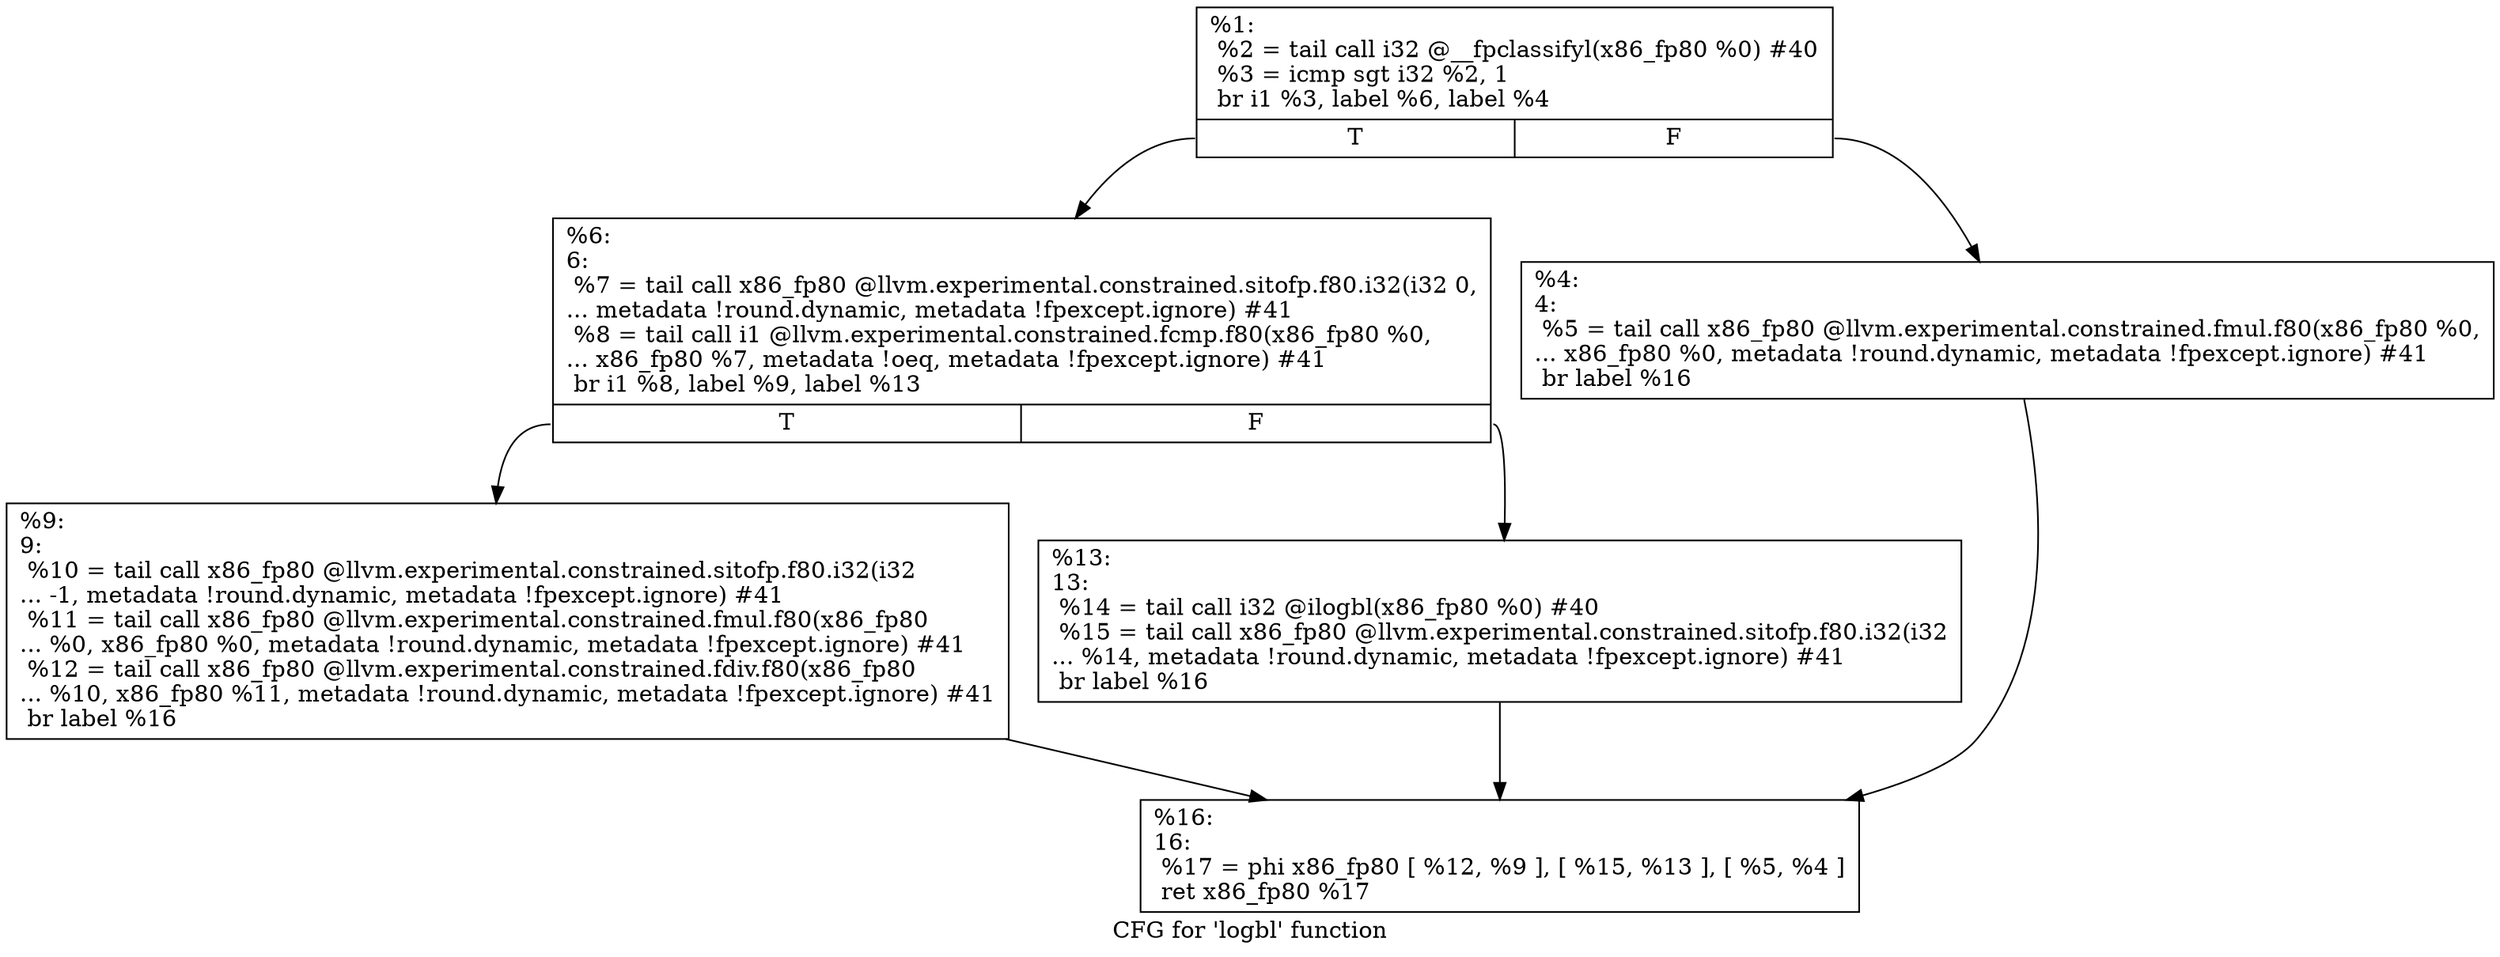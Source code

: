 digraph "CFG for 'logbl' function" {
	label="CFG for 'logbl' function";

	Node0x1ccf0e0 [shape=record,label="{%1:\l  %2 = tail call i32 @__fpclassifyl(x86_fp80 %0) #40\l  %3 = icmp sgt i32 %2, 1\l  br i1 %3, label %6, label %4\l|{<s0>T|<s1>F}}"];
	Node0x1ccf0e0:s0 -> Node0x1ccf180;
	Node0x1ccf0e0:s1 -> Node0x1ccf130;
	Node0x1ccf130 [shape=record,label="{%4:\l4:                                                \l  %5 = tail call x86_fp80 @llvm.experimental.constrained.fmul.f80(x86_fp80 %0,\l... x86_fp80 %0, metadata !round.dynamic, metadata !fpexcept.ignore) #41\l  br label %16\l}"];
	Node0x1ccf130 -> Node0x1ccf270;
	Node0x1ccf180 [shape=record,label="{%6:\l6:                                                \l  %7 = tail call x86_fp80 @llvm.experimental.constrained.sitofp.f80.i32(i32 0,\l... metadata !round.dynamic, metadata !fpexcept.ignore) #41\l  %8 = tail call i1 @llvm.experimental.constrained.fcmp.f80(x86_fp80 %0,\l... x86_fp80 %7, metadata !oeq, metadata !fpexcept.ignore) #41\l  br i1 %8, label %9, label %13\l|{<s0>T|<s1>F}}"];
	Node0x1ccf180:s0 -> Node0x1ccf1d0;
	Node0x1ccf180:s1 -> Node0x1ccf220;
	Node0x1ccf1d0 [shape=record,label="{%9:\l9:                                                \l  %10 = tail call x86_fp80 @llvm.experimental.constrained.sitofp.f80.i32(i32\l... -1, metadata !round.dynamic, metadata !fpexcept.ignore) #41\l  %11 = tail call x86_fp80 @llvm.experimental.constrained.fmul.f80(x86_fp80\l... %0, x86_fp80 %0, metadata !round.dynamic, metadata !fpexcept.ignore) #41\l  %12 = tail call x86_fp80 @llvm.experimental.constrained.fdiv.f80(x86_fp80\l... %10, x86_fp80 %11, metadata !round.dynamic, metadata !fpexcept.ignore) #41\l  br label %16\l}"];
	Node0x1ccf1d0 -> Node0x1ccf270;
	Node0x1ccf220 [shape=record,label="{%13:\l13:                                               \l  %14 = tail call i32 @ilogbl(x86_fp80 %0) #40\l  %15 = tail call x86_fp80 @llvm.experimental.constrained.sitofp.f80.i32(i32\l... %14, metadata !round.dynamic, metadata !fpexcept.ignore) #41\l  br label %16\l}"];
	Node0x1ccf220 -> Node0x1ccf270;
	Node0x1ccf270 [shape=record,label="{%16:\l16:                                               \l  %17 = phi x86_fp80 [ %12, %9 ], [ %15, %13 ], [ %5, %4 ]\l  ret x86_fp80 %17\l}"];
}
